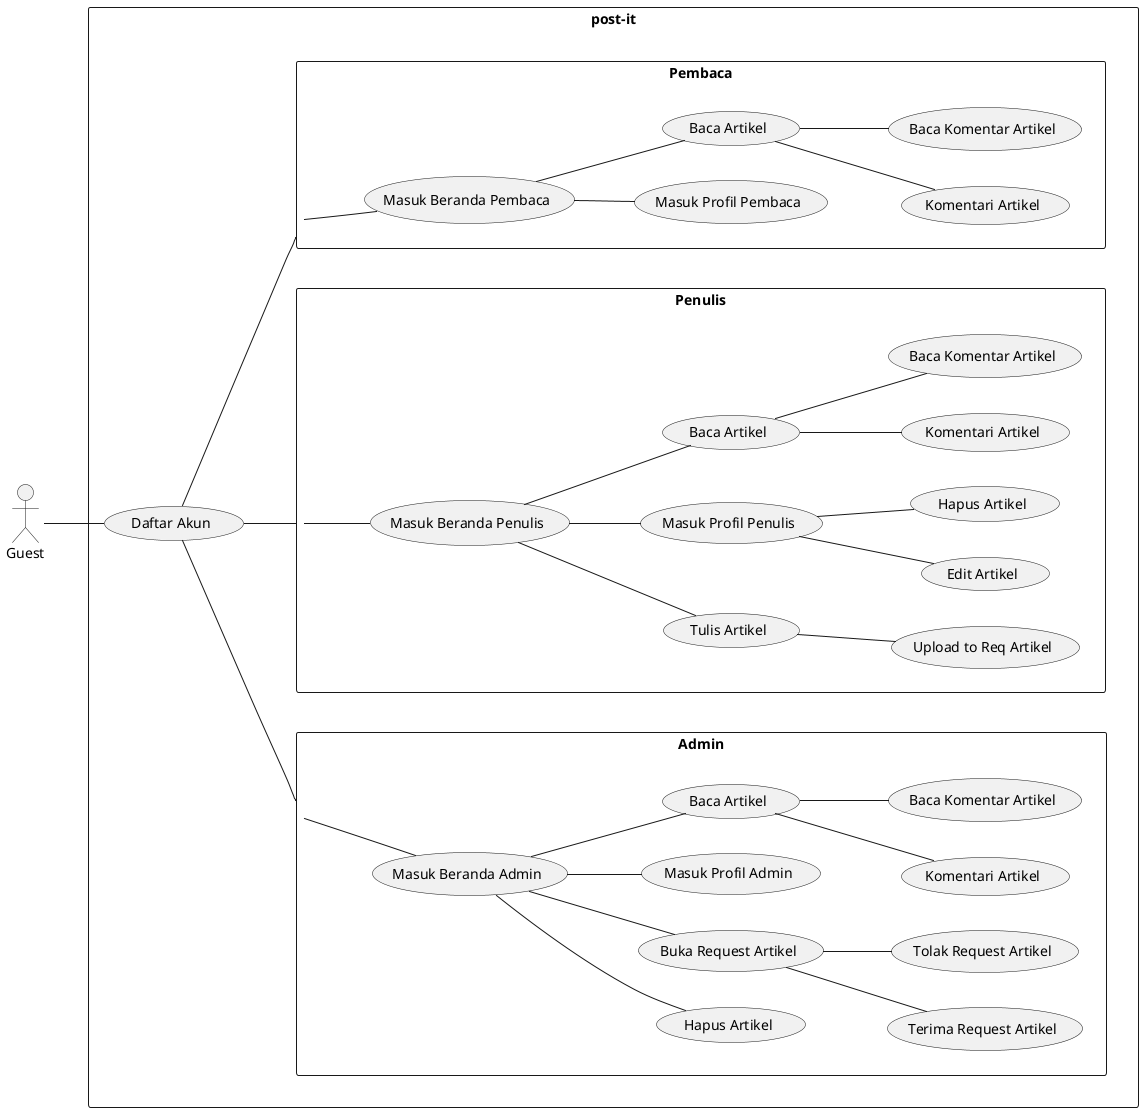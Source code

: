 @startuml
left to right direction

actor Guest

rectangle post-it {
  actor Admin
  actor Penulis
  actor Pembaca

  usecase daftarAll as "Daftar Akun"

  Guest -- daftarAll

  rectangle "Admin" {
    usecase berandaAdmin as "Masuk Beranda Admin"
    daftarAll -- Admin
    Admin -- berandaAdmin

    usecase hapusArtikel as "Hapus Artikel"
    berandaAdmin -- hapusArtikel

    usecase bukaReq as "Buka Request Artikel"
    berandaAdmin -- bukaReq
    usecase terimaReq as "Terima Request Artikel"
    bukaReq -- terimaReq
    usecase tolakReq as "Tolak Request Artikel"
    bukaReq -- tolakReq

    usecase bukaProfilAdmin as "Masuk Profil Admin"
    berandaAdmin -- bukaProfilAdmin


    usecase bukaArtikel as "Baca Artikel"
    berandaAdmin -- bukaArtikel
    usecase komenArtikel as "Komentari Artikel"
    bukaArtikel -- komenArtikel
    usecase bacaKomen as "Baca Komentar Artikel"
    bukaArtikel -- bacaKomen

  }

  rectangle "Penulis" {
    usecase berandaPenulis as "Masuk Beranda Penulis"
    daftarAll -- Penulis
    Penulis -- berandaPenulis

    usecase tulisArtikel as "Tulis Artikel"
    berandaPenulis -- tulisArtikel
    usecase uploadArtikel as "Upload to Req Artikel"
    tulisArtikel -- uploadArtikel

    usecase bukaProfil as "Masuk Profil Penulis"
    berandaPenulis -- bukaProfil
    usecase editArtikel as "Edit Artikel"
    bukaProfil -- editArtikel
    usecase hapusArtikelPenulis as "Hapus Artikel"
    bukaProfil -- hapusArtikelPenulis

    usecase bukaArtikelPenulis as "Baca Artikel"
    berandaPenulis -- bukaArtikelPenulis
    usecase komenArtikelPenulis as "Komentari Artikel"
    bukaArtikelPenulis -- komenArtikelPenulis
    usecase bacaKomenPenulis as "Baca Komentar Artikel"
    bukaArtikelPenulis -- bacaKomenPenulis
  }

  rectangle "Pembaca" {
    usecase berandaPembaca as "Masuk Beranda Pembaca"
    daftarAll -- Pembaca
    Pembaca -- berandaPembaca

    usecase bukaProfilPembaca as "Masuk Profil Pembaca"
    berandaPembaca -- bukaProfilPembaca

    usecase bukaArtikelPembaca as "Baca Artikel"
    berandaPembaca -- bukaArtikelPembaca
    usecase komenArtikelPembaca as "Komentari Artikel"
    bukaArtikelPembaca -- komenArtikelPembaca
    usecase bacaKomenPembaca as "Baca Komentar Artikel"
    bukaArtikelPembaca -- bacaKomenPembaca
  }
}
@enduml

